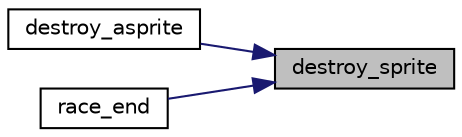 digraph "destroy_sprite"
{
 // INTERACTIVE_SVG=YES
 // LATEX_PDF_SIZE
  edge [fontname="Helvetica",fontsize="10",labelfontname="Helvetica",labelfontsize="10"];
  node [fontname="Helvetica",fontsize="10",shape=record];
  rankdir="RL";
  Node1 [label="destroy_sprite",height=0.2,width=0.4,color="black", fillcolor="grey75", style="filled", fontcolor="black",tooltip=" "];
  Node1 -> Node2 [dir="back",color="midnightblue",fontsize="10",style="solid",fontname="Helvetica"];
  Node2 [label="destroy_asprite",height=0.2,width=0.4,color="black", fillcolor="white", style="filled",URL="$group__sprite.html#ga05d186cb4268b897f3d8d7d890ed6cc4",tooltip=" "];
  Node1 -> Node3 [dir="back",color="midnightblue",fontsize="10",style="solid",fontname="Helvetica"];
  Node3 [label="race_end",height=0.2,width=0.4,color="black", fillcolor="white", style="filled",URL="$race_8c.html#a3076ed00db71c8dfbf4cdcb0f363f850",tooltip=" "];
}
